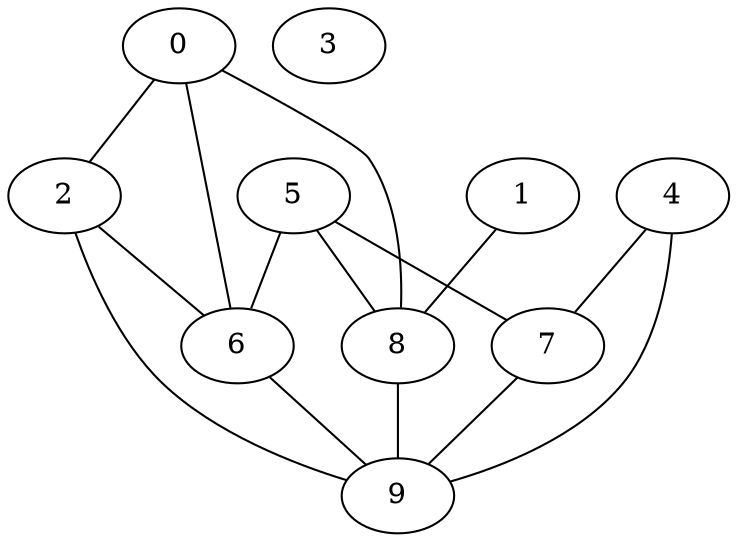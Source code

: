 graph one
{
0 -- 2 ;
0 -- 6 ;
0 -- 8 ;
1 -- 8 ;
2 -- 6 ;
2 -- 9 ;
4 -- 7 ;
4 -- 9 ;
5 -- 6 ;
5 -- 7 ;
5 -- 8 ;
6 -- 9 ;
7 -- 9 ;
8 -- 9 ;
3;
}
